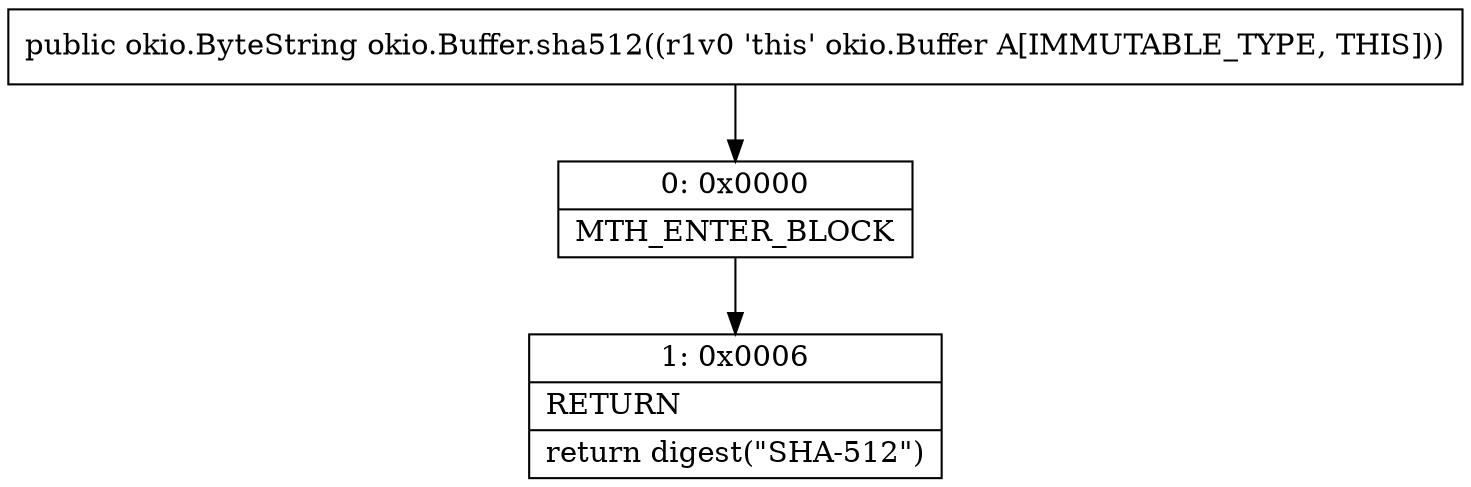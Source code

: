 digraph "CFG forokio.Buffer.sha512()Lokio\/ByteString;" {
Node_0 [shape=record,label="{0\:\ 0x0000|MTH_ENTER_BLOCK\l}"];
Node_1 [shape=record,label="{1\:\ 0x0006|RETURN\l|return digest(\"SHA\-512\")\l}"];
MethodNode[shape=record,label="{public okio.ByteString okio.Buffer.sha512((r1v0 'this' okio.Buffer A[IMMUTABLE_TYPE, THIS])) }"];
MethodNode -> Node_0;
Node_0 -> Node_1;
}

